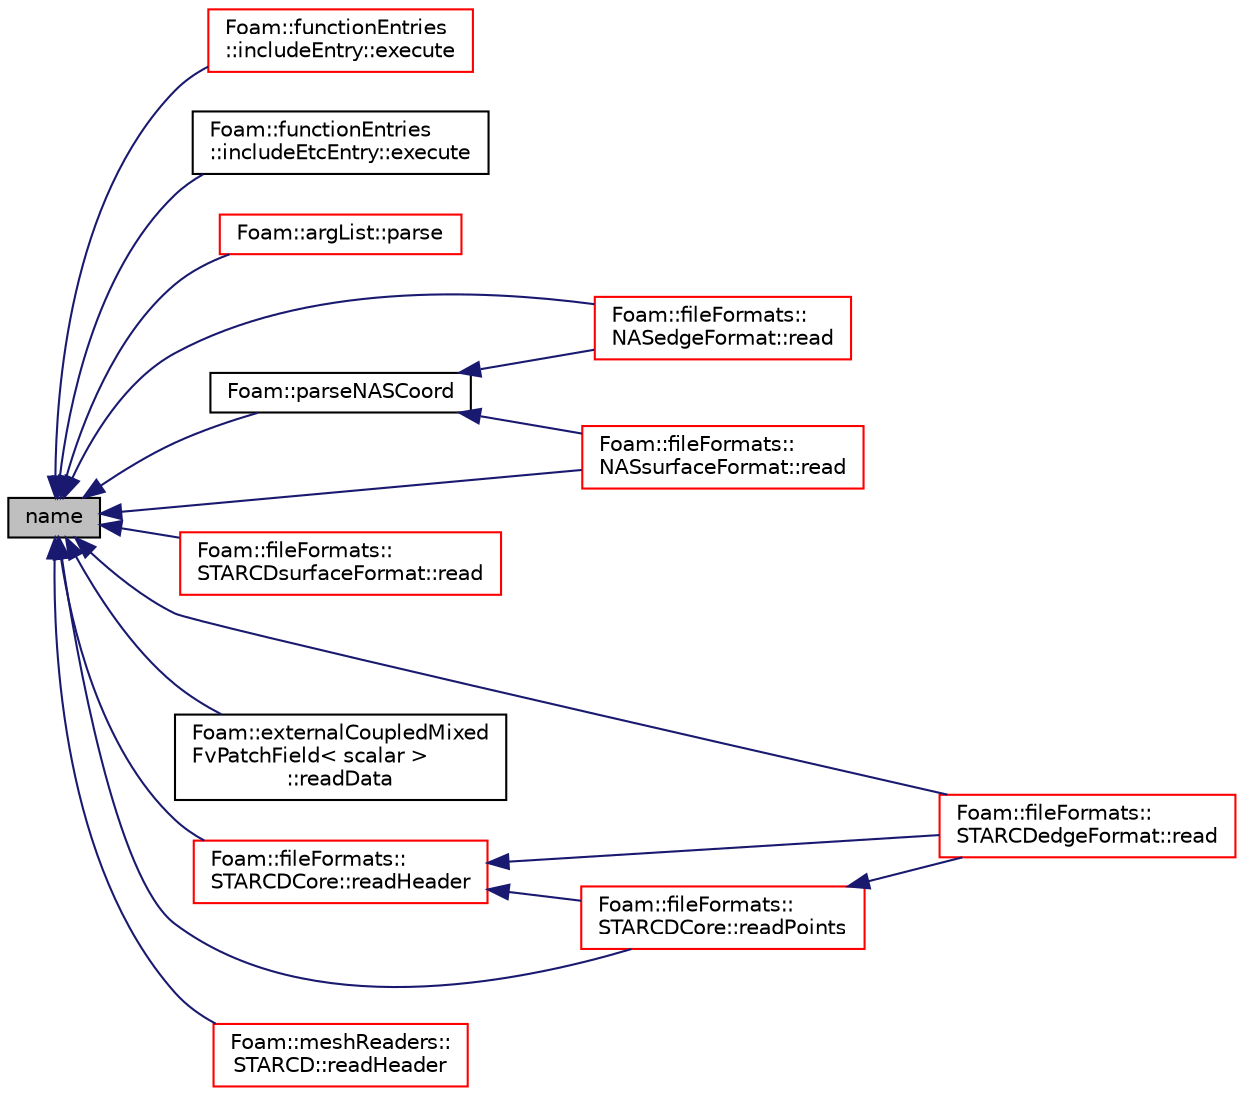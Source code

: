 digraph "name"
{
  bgcolor="transparent";
  edge [fontname="Helvetica",fontsize="10",labelfontname="Helvetica",labelfontsize="10"];
  node [fontname="Helvetica",fontsize="10",shape=record];
  rankdir="LR";
  Node59 [label="name",height=0.2,width=0.4,color="black", fillcolor="grey75", style="filled", fontcolor="black"];
  Node59 -> Node60 [dir="back",color="midnightblue",fontsize="10",style="solid",fontname="Helvetica"];
  Node60 [label="Foam::functionEntries\l::includeEntry::execute",height=0.2,width=0.4,color="red",URL="$a27153.html#a0aa3070c44783d911c1f7924042f1cea",tooltip="Execute the functionEntry in a sub-dict context. "];
  Node59 -> Node69 [dir="back",color="midnightblue",fontsize="10",style="solid",fontname="Helvetica"];
  Node69 [label="Foam::functionEntries\l::includeEtcEntry::execute",height=0.2,width=0.4,color="black",URL="$a27157.html#a0aa3070c44783d911c1f7924042f1cea",tooltip="Execute the functionEntry in a sub-dict context. "];
  Node59 -> Node70 [dir="back",color="midnightblue",fontsize="10",style="solid",fontname="Helvetica"];
  Node70 [label="Foam::argList::parse",height=0.2,width=0.4,color="red",URL="$a27769.html#a00aad68f835a5c0bcb8920505bb0bd10",tooltip="Parse. "];
  Node59 -> Node74 [dir="back",color="midnightblue",fontsize="10",style="solid",fontname="Helvetica"];
  Node74 [label="Foam::parseNASCoord",height=0.2,width=0.4,color="black",URL="$a21851.html#a663c47a91dbc4b5b9064c385189002be"];
  Node74 -> Node75 [dir="back",color="midnightblue",fontsize="10",style="solid",fontname="Helvetica"];
  Node75 [label="Foam::fileFormats::\lNASedgeFormat::read",height=0.2,width=0.4,color="red",URL="$a22533.html#a464ebd67acbdff0014d4dae69e3ec4be",tooltip="Read from a file. "];
  Node74 -> Node78 [dir="back",color="midnightblue",fontsize="10",style="solid",fontname="Helvetica"];
  Node78 [label="Foam::fileFormats::\lNASsurfaceFormat::read",height=0.2,width=0.4,color="red",URL="$a30861.html#a464ebd67acbdff0014d4dae69e3ec4be",tooltip="Read from a file. "];
  Node59 -> Node75 [dir="back",color="midnightblue",fontsize="10",style="solid",fontname="Helvetica"];
  Node59 -> Node78 [dir="back",color="midnightblue",fontsize="10",style="solid",fontname="Helvetica"];
  Node59 -> Node81 [dir="back",color="midnightblue",fontsize="10",style="solid",fontname="Helvetica"];
  Node81 [label="Foam::fileFormats::\lSTARCDsurfaceFormat::read",height=0.2,width=0.4,color="red",URL="$a30889.html#a464ebd67acbdff0014d4dae69e3ec4be",tooltip="Read from file. "];
  Node59 -> Node84 [dir="back",color="midnightblue",fontsize="10",style="solid",fontname="Helvetica"];
  Node84 [label="Foam::fileFormats::\lSTARCDedgeFormat::read",height=0.2,width=0.4,color="red",URL="$a22541.html#a464ebd67acbdff0014d4dae69e3ec4be",tooltip="Read from file. "];
  Node59 -> Node87 [dir="back",color="midnightblue",fontsize="10",style="solid",fontname="Helvetica"];
  Node87 [label="Foam::externalCoupledMixed\lFvPatchField\< scalar \>\l::readData",height=0.2,width=0.4,color="black",URL="$a22877.html#ac8359e8bcf6353236b55efd985a8796b",tooltip="Read data from external source. "];
  Node59 -> Node88 [dir="back",color="midnightblue",fontsize="10",style="solid",fontname="Helvetica"];
  Node88 [label="Foam::fileFormats::\lSTARCDCore::readHeader",height=0.2,width=0.4,color="red",URL="$a22649.html#a583e8391677afc552ce88c2ce67e508e",tooltip="Read header. "];
  Node88 -> Node84 [dir="back",color="midnightblue",fontsize="10",style="solid",fontname="Helvetica"];
  Node88 -> Node90 [dir="back",color="midnightblue",fontsize="10",style="solid",fontname="Helvetica"];
  Node90 [label="Foam::fileFormats::\lSTARCDCore::readPoints",height=0.2,width=0.4,color="red",URL="$a22649.html#a72132a8799b05e40e6436869b5f17693",tooltip="Read points from a (.vrt) file. "];
  Node90 -> Node84 [dir="back",color="midnightblue",fontsize="10",style="solid",fontname="Helvetica"];
  Node59 -> Node95 [dir="back",color="midnightblue",fontsize="10",style="solid",fontname="Helvetica"];
  Node95 [label="Foam::meshReaders::\lSTARCD::readHeader",height=0.2,width=0.4,color="red",URL="$a22073.html#a5beda48cb9728cd30a1a100a77e7f17c",tooltip="Read header. "];
  Node59 -> Node90 [dir="back",color="midnightblue",fontsize="10",style="solid",fontname="Helvetica"];
}
